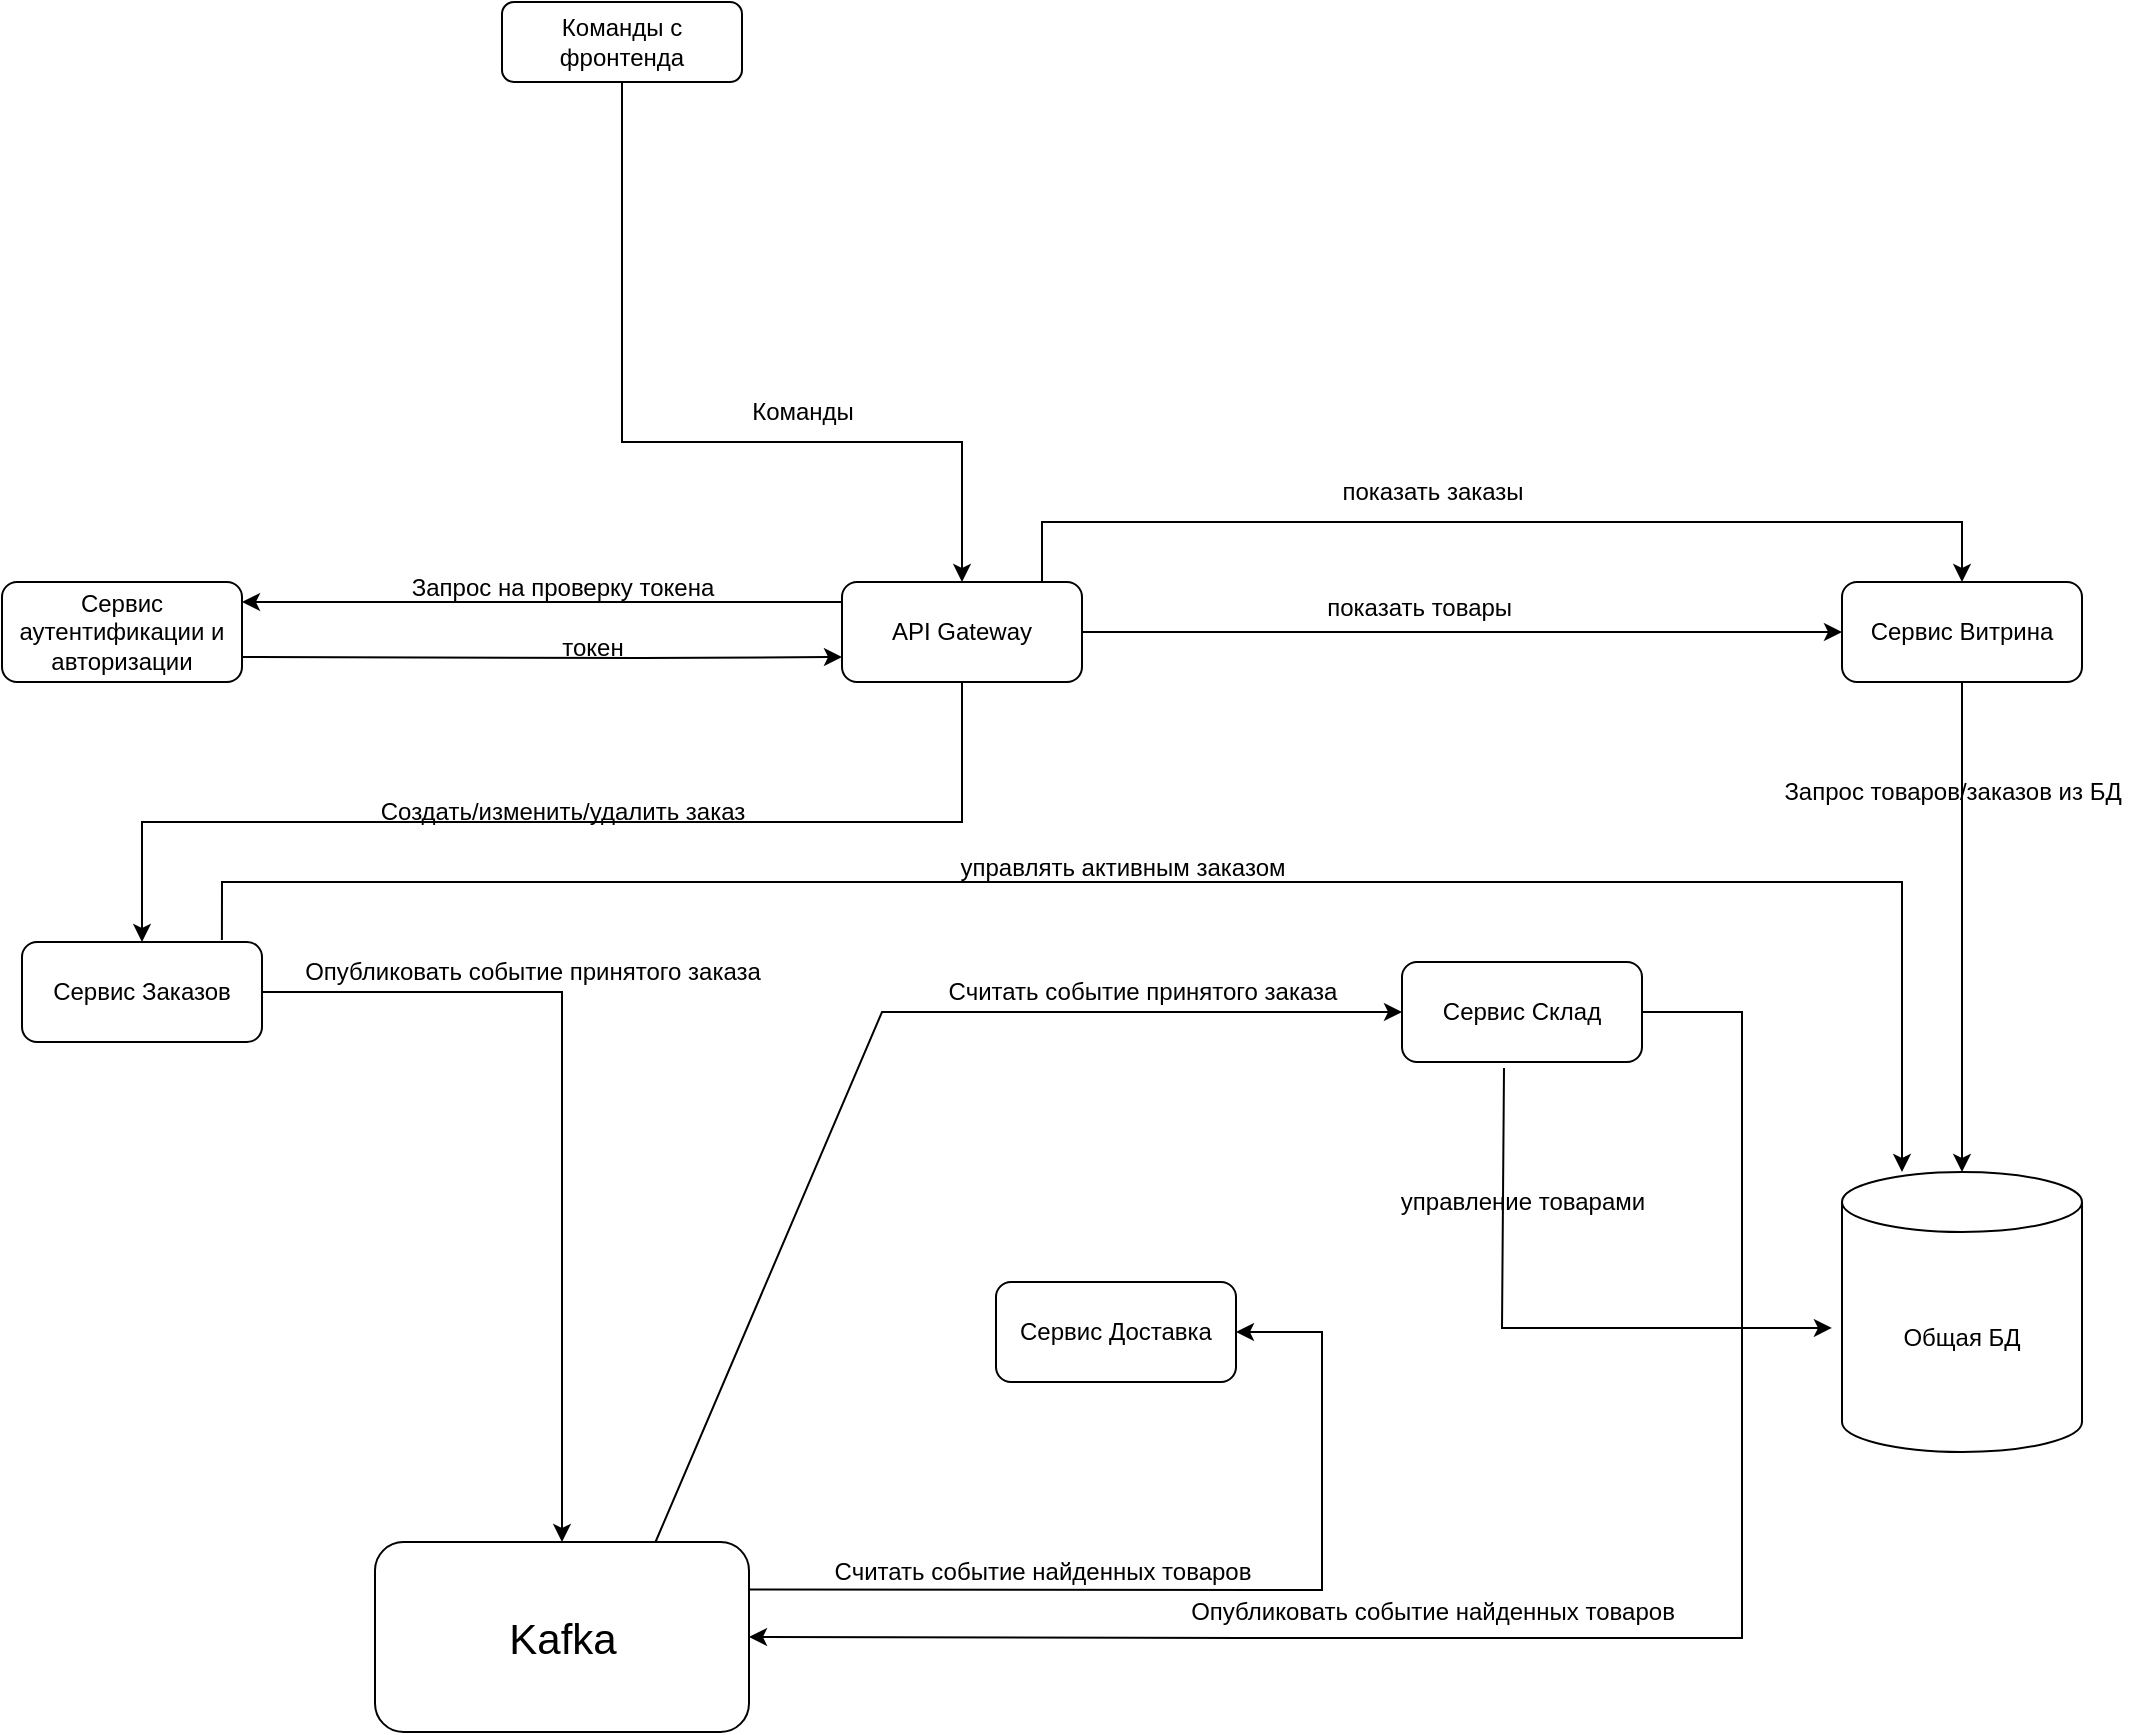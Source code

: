 <mxfile version="24.5.4" type="github">
  <diagram id="C5RBs43oDa-KdzZeNtuy" name="Page-1">
    <mxGraphModel dx="1434" dy="1915" grid="1" gridSize="10" guides="1" tooltips="1" connect="1" arrows="1" fold="1" page="1" pageScale="1" pageWidth="827" pageHeight="1169" math="0" shadow="0">
      <root>
        <mxCell id="WIyWlLk6GJQsqaUBKTNV-0" />
        <mxCell id="WIyWlLk6GJQsqaUBKTNV-1" parent="WIyWlLk6GJQsqaUBKTNV-0" />
        <mxCell id="Jf9rwaGJK0nAaPa2Cinw-20" value="" style="edgeStyle=orthogonalEdgeStyle;rounded=0;orthogonalLoop=1;jettySize=auto;html=1;" edge="1" parent="WIyWlLk6GJQsqaUBKTNV-1" source="WIyWlLk6GJQsqaUBKTNV-3" target="Jf9rwaGJK0nAaPa2Cinw-19">
          <mxGeometry relative="1" as="geometry">
            <Array as="points">
              <mxPoint x="640" y="280" />
              <mxPoint x="640" y="280" />
            </Array>
          </mxGeometry>
        </mxCell>
        <mxCell id="Jf9rwaGJK0nAaPa2Cinw-30" value="" style="edgeStyle=orthogonalEdgeStyle;rounded=0;orthogonalLoop=1;jettySize=auto;html=1;" edge="1" parent="WIyWlLk6GJQsqaUBKTNV-1" source="WIyWlLk6GJQsqaUBKTNV-3" target="Jf9rwaGJK0nAaPa2Cinw-29">
          <mxGeometry relative="1" as="geometry" />
        </mxCell>
        <mxCell id="WIyWlLk6GJQsqaUBKTNV-3" value="API Gateway" style="rounded=1;whiteSpace=wrap;html=1;fontSize=12;glass=0;strokeWidth=1;shadow=0;" parent="WIyWlLk6GJQsqaUBKTNV-1" vertex="1">
          <mxGeometry x="750" y="270" width="120" height="50" as="geometry" />
        </mxCell>
        <mxCell id="Jf9rwaGJK0nAaPa2Cinw-0" value="Команды с фронтенда" style="rounded=1;whiteSpace=wrap;html=1;fontSize=12;glass=0;strokeWidth=1;shadow=0;" vertex="1" parent="WIyWlLk6GJQsqaUBKTNV-1">
          <mxGeometry x="580" y="-20" width="120" height="40" as="geometry" />
        </mxCell>
        <mxCell id="Jf9rwaGJK0nAaPa2Cinw-8" value="" style="endArrow=classic;html=1;rounded=0;exitX=0.5;exitY=1;exitDx=0;exitDy=0;entryX=0.5;entryY=0;entryDx=0;entryDy=0;" edge="1" parent="WIyWlLk6GJQsqaUBKTNV-1" source="Jf9rwaGJK0nAaPa2Cinw-0" target="WIyWlLk6GJQsqaUBKTNV-3">
          <mxGeometry width="50" height="50" relative="1" as="geometry">
            <mxPoint x="390" y="270" as="sourcePoint" />
            <mxPoint x="440" y="220" as="targetPoint" />
            <Array as="points">
              <mxPoint x="640" y="200" />
              <mxPoint x="810" y="200" />
            </Array>
          </mxGeometry>
        </mxCell>
        <mxCell id="Jf9rwaGJK0nAaPa2Cinw-13" value="Команды" style="text;html=1;align=center;verticalAlign=middle;resizable=0;points=[];autosize=1;strokeColor=none;fillColor=none;" vertex="1" parent="WIyWlLk6GJQsqaUBKTNV-1">
          <mxGeometry x="695" y="170" width="70" height="30" as="geometry" />
        </mxCell>
        <mxCell id="Jf9rwaGJK0nAaPa2Cinw-19" value="Сервис аутентификации и авторизации" style="rounded=1;whiteSpace=wrap;html=1;fontSize=12;glass=0;strokeWidth=1;shadow=0;" vertex="1" parent="WIyWlLk6GJQsqaUBKTNV-1">
          <mxGeometry x="330" y="270" width="120" height="50" as="geometry" />
        </mxCell>
        <mxCell id="Jf9rwaGJK0nAaPa2Cinw-25" value="" style="endArrow=classic;html=1;rounded=0;entryX=0;entryY=0.75;entryDx=0;entryDy=0;exitX=1;exitY=0.75;exitDx=0;exitDy=0;" edge="1" parent="WIyWlLk6GJQsqaUBKTNV-1" source="Jf9rwaGJK0nAaPa2Cinw-19" target="WIyWlLk6GJQsqaUBKTNV-3">
          <mxGeometry width="50" height="50" relative="1" as="geometry">
            <mxPoint x="360" y="350" as="sourcePoint" />
            <mxPoint x="410" y="300" as="targetPoint" />
            <Array as="points">
              <mxPoint x="650" y="308" />
            </Array>
          </mxGeometry>
        </mxCell>
        <mxCell id="Jf9rwaGJK0nAaPa2Cinw-26" value="Запрос на проверку токена" style="text;html=1;align=center;verticalAlign=middle;resizable=0;points=[];autosize=1;strokeColor=none;fillColor=none;" vertex="1" parent="WIyWlLk6GJQsqaUBKTNV-1">
          <mxGeometry x="525" y="258" width="170" height="30" as="geometry" />
        </mxCell>
        <mxCell id="Jf9rwaGJK0nAaPa2Cinw-27" value="токен" style="text;html=1;align=center;verticalAlign=middle;resizable=0;points=[];autosize=1;strokeColor=none;fillColor=none;" vertex="1" parent="WIyWlLk6GJQsqaUBKTNV-1">
          <mxGeometry x="600" y="288" width="50" height="30" as="geometry" />
        </mxCell>
        <mxCell id="Jf9rwaGJK0nAaPa2Cinw-29" value="Сервис Витрина" style="rounded=1;whiteSpace=wrap;html=1;fontSize=12;glass=0;strokeWidth=1;shadow=0;" vertex="1" parent="WIyWlLk6GJQsqaUBKTNV-1">
          <mxGeometry x="1250" y="270" width="120" height="50" as="geometry" />
        </mxCell>
        <mxCell id="Jf9rwaGJK0nAaPa2Cinw-31" value="показать товары&amp;nbsp;" style="text;html=1;align=center;verticalAlign=middle;resizable=0;points=[];autosize=1;strokeColor=none;fillColor=none;" vertex="1" parent="WIyWlLk6GJQsqaUBKTNV-1">
          <mxGeometry x="980" y="268" width="120" height="30" as="geometry" />
        </mxCell>
        <mxCell id="Jf9rwaGJK0nAaPa2Cinw-33" value="" style="edgeStyle=none;orthogonalLoop=1;jettySize=auto;html=1;rounded=0;exitX=0.5;exitY=1;exitDx=0;exitDy=0;entryX=0.5;entryY=0;entryDx=0;entryDy=0;entryPerimeter=0;" edge="1" parent="WIyWlLk6GJQsqaUBKTNV-1" source="Jf9rwaGJK0nAaPa2Cinw-29" target="Jf9rwaGJK0nAaPa2Cinw-32">
          <mxGeometry width="100" relative="1" as="geometry">
            <mxPoint x="970" y="530" as="sourcePoint" />
            <mxPoint x="1070" y="530" as="targetPoint" />
            <Array as="points" />
          </mxGeometry>
        </mxCell>
        <mxCell id="Jf9rwaGJK0nAaPa2Cinw-32" value="Общая БД" style="shape=cylinder3;whiteSpace=wrap;html=1;boundedLbl=1;backgroundOutline=1;size=15;" vertex="1" parent="WIyWlLk6GJQsqaUBKTNV-1">
          <mxGeometry x="1250" y="565" width="120" height="140" as="geometry" />
        </mxCell>
        <mxCell id="Jf9rwaGJK0nAaPa2Cinw-34" value="Запрос товаров/заказов из БД" style="text;html=1;align=center;verticalAlign=middle;resizable=0;points=[];autosize=1;strokeColor=none;fillColor=none;rotation=0;" vertex="1" parent="WIyWlLk6GJQsqaUBKTNV-1">
          <mxGeometry x="1210" y="360" width="190" height="30" as="geometry" />
        </mxCell>
        <mxCell id="Jf9rwaGJK0nAaPa2Cinw-36" value="Сервис Заказов" style="rounded=1;whiteSpace=wrap;html=1;fontSize=12;glass=0;strokeWidth=1;shadow=0;" vertex="1" parent="WIyWlLk6GJQsqaUBKTNV-1">
          <mxGeometry x="340" y="450" width="120" height="50" as="geometry" />
        </mxCell>
        <mxCell id="Jf9rwaGJK0nAaPa2Cinw-38" value="" style="endArrow=classic;html=1;rounded=0;entryX=0.5;entryY=0;entryDx=0;entryDy=0;exitX=0.5;exitY=1;exitDx=0;exitDy=0;" edge="1" parent="WIyWlLk6GJQsqaUBKTNV-1" source="WIyWlLk6GJQsqaUBKTNV-3" target="Jf9rwaGJK0nAaPa2Cinw-36">
          <mxGeometry width="50" height="50" relative="1" as="geometry">
            <mxPoint x="640" y="350" as="sourcePoint" />
            <mxPoint x="400" y="440" as="targetPoint" />
            <Array as="points">
              <mxPoint x="810" y="390" />
              <mxPoint x="560" y="390" />
              <mxPoint x="400" y="390" />
            </Array>
          </mxGeometry>
        </mxCell>
        <mxCell id="Jf9rwaGJK0nAaPa2Cinw-39" value="Создать/изменить/удалить заказ" style="text;html=1;align=center;verticalAlign=middle;resizable=0;points=[];autosize=1;strokeColor=none;fillColor=none;" vertex="1" parent="WIyWlLk6GJQsqaUBKTNV-1">
          <mxGeometry x="505" y="370" width="210" height="30" as="geometry" />
        </mxCell>
        <mxCell id="Jf9rwaGJK0nAaPa2Cinw-40" value="&lt;font style=&quot;font-size: 21px;&quot;&gt;Kafka&lt;/font&gt;" style="rounded=1;whiteSpace=wrap;html=1;fontSize=12;glass=0;strokeWidth=1;shadow=0;" vertex="1" parent="WIyWlLk6GJQsqaUBKTNV-1">
          <mxGeometry x="516.5" y="750" width="187" height="95" as="geometry" />
        </mxCell>
        <mxCell id="Jf9rwaGJK0nAaPa2Cinw-42" value="" style="endArrow=classic;html=1;rounded=0;exitX=1;exitY=0.5;exitDx=0;exitDy=0;" edge="1" parent="WIyWlLk6GJQsqaUBKTNV-1" source="Jf9rwaGJK0nAaPa2Cinw-36" target="Jf9rwaGJK0nAaPa2Cinw-40">
          <mxGeometry width="50" height="50" relative="1" as="geometry">
            <mxPoint x="640" y="550" as="sourcePoint" />
            <mxPoint x="690" y="500" as="targetPoint" />
            <Array as="points">
              <mxPoint x="610" y="475" />
              <mxPoint x="610" y="530" />
              <mxPoint x="610" y="600" />
            </Array>
          </mxGeometry>
        </mxCell>
        <mxCell id="Jf9rwaGJK0nAaPa2Cinw-43" value="Опубликовать событие принятого заказа" style="text;html=1;align=center;verticalAlign=middle;resizable=0;points=[];autosize=1;strokeColor=none;fillColor=none;" vertex="1" parent="WIyWlLk6GJQsqaUBKTNV-1">
          <mxGeometry x="470" y="450" width="250" height="30" as="geometry" />
        </mxCell>
        <mxCell id="Jf9rwaGJK0nAaPa2Cinw-44" value="Сервис Склад" style="rounded=1;whiteSpace=wrap;html=1;fontSize=12;glass=0;strokeWidth=1;shadow=0;" vertex="1" parent="WIyWlLk6GJQsqaUBKTNV-1">
          <mxGeometry x="1030" y="460" width="120" height="50" as="geometry" />
        </mxCell>
        <mxCell id="Jf9rwaGJK0nAaPa2Cinw-45" value="" style="endArrow=classic;html=1;rounded=0;entryX=0;entryY=0.5;entryDx=0;entryDy=0;exitX=0.75;exitY=0;exitDx=0;exitDy=0;" edge="1" parent="WIyWlLk6GJQsqaUBKTNV-1" source="Jf9rwaGJK0nAaPa2Cinw-40" target="Jf9rwaGJK0nAaPa2Cinw-44">
          <mxGeometry width="50" height="50" relative="1" as="geometry">
            <mxPoint x="640" y="650" as="sourcePoint" />
            <mxPoint x="690" y="600" as="targetPoint" />
            <Array as="points">
              <mxPoint x="770" y="485" />
            </Array>
          </mxGeometry>
        </mxCell>
        <mxCell id="Jf9rwaGJK0nAaPa2Cinw-46" value="Считать событие принятого заказа" style="text;html=1;align=center;verticalAlign=middle;resizable=0;points=[];autosize=1;strokeColor=none;fillColor=none;" vertex="1" parent="WIyWlLk6GJQsqaUBKTNV-1">
          <mxGeometry x="790" y="460" width="220" height="30" as="geometry" />
        </mxCell>
        <mxCell id="Jf9rwaGJK0nAaPa2Cinw-47" value="" style="endArrow=classic;html=1;rounded=0;entryX=-0.042;entryY=0.557;entryDx=0;entryDy=0;entryPerimeter=0;exitX=0.425;exitY=1.06;exitDx=0;exitDy=0;exitPerimeter=0;" edge="1" parent="WIyWlLk6GJQsqaUBKTNV-1" source="Jf9rwaGJK0nAaPa2Cinw-44" target="Jf9rwaGJK0nAaPa2Cinw-32">
          <mxGeometry width="50" height="50" relative="1" as="geometry">
            <mxPoint x="640" y="440" as="sourcePoint" />
            <mxPoint x="690" y="390" as="targetPoint" />
            <Array as="points">
              <mxPoint x="1080" y="643" />
            </Array>
          </mxGeometry>
        </mxCell>
        <mxCell id="Jf9rwaGJK0nAaPa2Cinw-48" value="управление товарами" style="text;html=1;align=center;verticalAlign=middle;resizable=0;points=[];autosize=1;strokeColor=none;fillColor=none;" vertex="1" parent="WIyWlLk6GJQsqaUBKTNV-1">
          <mxGeometry x="1015" y="565" width="150" height="30" as="geometry" />
        </mxCell>
        <mxCell id="Jf9rwaGJK0nAaPa2Cinw-50" value="" style="endArrow=classic;html=1;rounded=0;entryX=1;entryY=0.5;entryDx=0;entryDy=0;exitX=1;exitY=0.5;exitDx=0;exitDy=0;" edge="1" parent="WIyWlLk6GJQsqaUBKTNV-1" source="Jf9rwaGJK0nAaPa2Cinw-44" target="Jf9rwaGJK0nAaPa2Cinw-40">
          <mxGeometry width="50" height="50" relative="1" as="geometry">
            <mxPoint x="640" y="540" as="sourcePoint" />
            <mxPoint x="690" y="490" as="targetPoint" />
            <Array as="points">
              <mxPoint x="1200" y="485" />
              <mxPoint x="1200" y="720" />
              <mxPoint x="1200" y="798" />
              <mxPoint x="950" y="798" />
            </Array>
          </mxGeometry>
        </mxCell>
        <mxCell id="Jf9rwaGJK0nAaPa2Cinw-51" value="Опубликовать событие найденных товаров" style="text;html=1;align=center;verticalAlign=middle;resizable=0;points=[];autosize=1;strokeColor=none;fillColor=none;" vertex="1" parent="WIyWlLk6GJQsqaUBKTNV-1">
          <mxGeometry x="910" y="770" width="270" height="30" as="geometry" />
        </mxCell>
        <mxCell id="Jf9rwaGJK0nAaPa2Cinw-52" value="" style="endArrow=classic;html=1;rounded=0;exitX=0.833;exitY=-0.02;exitDx=0;exitDy=0;exitPerimeter=0;entryX=0.25;entryY=0;entryDx=0;entryDy=0;entryPerimeter=0;" edge="1" parent="WIyWlLk6GJQsqaUBKTNV-1" source="Jf9rwaGJK0nAaPa2Cinw-36" target="Jf9rwaGJK0nAaPa2Cinw-32">
          <mxGeometry width="50" height="50" relative="1" as="geometry">
            <mxPoint x="640" y="640" as="sourcePoint" />
            <mxPoint x="690" y="590" as="targetPoint" />
            <Array as="points">
              <mxPoint x="440" y="420" />
              <mxPoint x="660" y="420" />
              <mxPoint x="1280" y="420" />
            </Array>
          </mxGeometry>
        </mxCell>
        <mxCell id="Jf9rwaGJK0nAaPa2Cinw-53" value="управлять активным заказом" style="text;html=1;align=center;verticalAlign=middle;resizable=0;points=[];autosize=1;strokeColor=none;fillColor=none;" vertex="1" parent="WIyWlLk6GJQsqaUBKTNV-1">
          <mxGeometry x="795" y="398" width="190" height="30" as="geometry" />
        </mxCell>
        <mxCell id="Jf9rwaGJK0nAaPa2Cinw-54" value="" style="edgeStyle=orthogonalEdgeStyle;rounded=0;orthogonalLoop=1;jettySize=auto;html=1;entryX=0.5;entryY=0;entryDx=0;entryDy=0;" edge="1" parent="WIyWlLk6GJQsqaUBKTNV-1" source="WIyWlLk6GJQsqaUBKTNV-3" target="Jf9rwaGJK0nAaPa2Cinw-29">
          <mxGeometry relative="1" as="geometry">
            <mxPoint x="850" y="260" as="sourcePoint" />
            <mxPoint x="1260" y="305" as="targetPoint" />
            <Array as="points">
              <mxPoint x="850" y="240" />
              <mxPoint x="1310" y="240" />
            </Array>
          </mxGeometry>
        </mxCell>
        <mxCell id="Jf9rwaGJK0nAaPa2Cinw-55" value="показать заказы" style="text;html=1;align=center;verticalAlign=middle;resizable=0;points=[];autosize=1;strokeColor=none;fillColor=none;" vertex="1" parent="WIyWlLk6GJQsqaUBKTNV-1">
          <mxGeometry x="990" y="210" width="110" height="30" as="geometry" />
        </mxCell>
        <mxCell id="Jf9rwaGJK0nAaPa2Cinw-56" value="Сервис Доставка" style="rounded=1;whiteSpace=wrap;html=1;fontSize=12;glass=0;strokeWidth=1;shadow=0;" vertex="1" parent="WIyWlLk6GJQsqaUBKTNV-1">
          <mxGeometry x="827" y="620" width="120" height="50" as="geometry" />
        </mxCell>
        <mxCell id="Jf9rwaGJK0nAaPa2Cinw-57" value="" style="endArrow=classic;html=1;rounded=0;exitX=1;exitY=0.25;exitDx=0;exitDy=0;entryX=1;entryY=0.5;entryDx=0;entryDy=0;" edge="1" parent="WIyWlLk6GJQsqaUBKTNV-1" source="Jf9rwaGJK0nAaPa2Cinw-40" target="Jf9rwaGJK0nAaPa2Cinw-56">
          <mxGeometry width="50" height="50" relative="1" as="geometry">
            <mxPoint x="640" y="640" as="sourcePoint" />
            <mxPoint x="690" y="590" as="targetPoint" />
            <Array as="points">
              <mxPoint x="990" y="774" />
              <mxPoint x="990" y="645" />
            </Array>
          </mxGeometry>
        </mxCell>
        <mxCell id="Jf9rwaGJK0nAaPa2Cinw-58" value="Считать событие найденных товаров" style="text;html=1;align=center;verticalAlign=middle;resizable=0;points=[];autosize=1;strokeColor=none;fillColor=none;" vertex="1" parent="WIyWlLk6GJQsqaUBKTNV-1">
          <mxGeometry x="735" y="750" width="230" height="30" as="geometry" />
        </mxCell>
      </root>
    </mxGraphModel>
  </diagram>
</mxfile>
